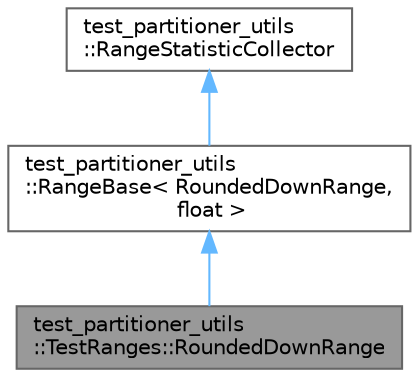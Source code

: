 digraph "test_partitioner_utils::TestRanges::RoundedDownRange"
{
 // LATEX_PDF_SIZE
  bgcolor="transparent";
  edge [fontname=Helvetica,fontsize=10,labelfontname=Helvetica,labelfontsize=10];
  node [fontname=Helvetica,fontsize=10,shape=box,height=0.2,width=0.4];
  Node1 [id="Node000001",label="test_partitioner_utils\l::TestRanges::RoundedDownRange",height=0.2,width=0.4,color="gray40", fillcolor="grey60", style="filled", fontcolor="black",tooltip=" "];
  Node2 -> Node1 [id="edge3_Node000001_Node000002",dir="back",color="steelblue1",style="solid",tooltip=" "];
  Node2 [id="Node000002",label="test_partitioner_utils\l::RangeBase\< RoundedDownRange,\l float \>",height=0.2,width=0.4,color="gray40", fillcolor="white", style="filled",URL="$classtest__partitioner__utils_1_1_range_base.html",tooltip=" "];
  Node3 -> Node2 [id="edge4_Node000002_Node000003",dir="back",color="steelblue1",style="solid",tooltip=" "];
  Node3 [id="Node000003",label="test_partitioner_utils\l::RangeStatisticCollector",height=0.2,width=0.4,color="gray40", fillcolor="white", style="filled",URL="$classtest__partitioner__utils_1_1_range_statistic_collector.html",tooltip=" "];
}
